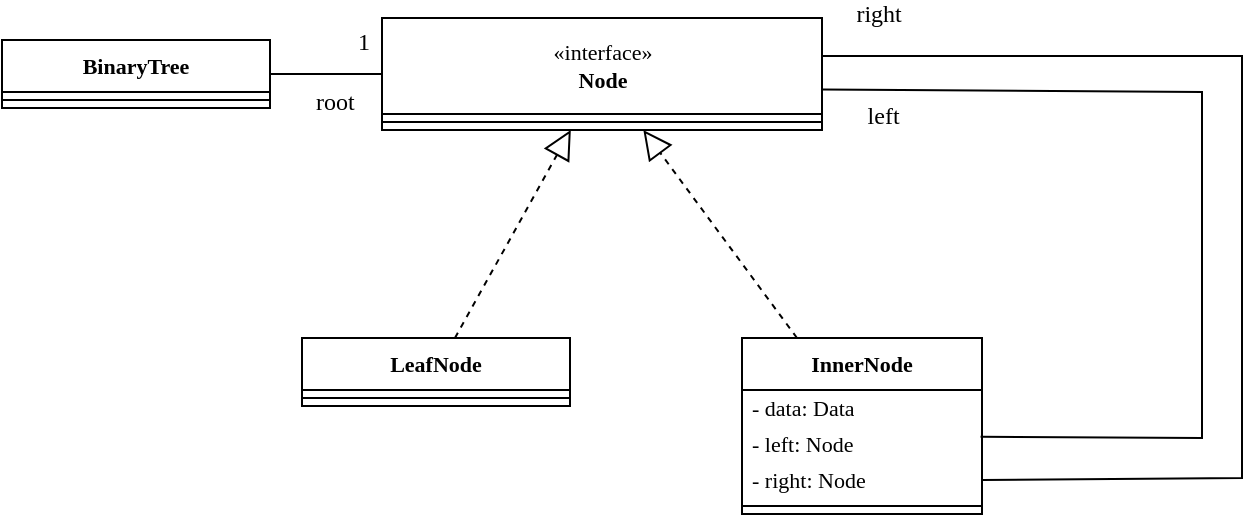 <mxfile>
    <diagram id="Q8ZCVBfkGdzVq4fk389N" name="Page-1">
        <mxGraphModel dx="768" dy="876" grid="1" gridSize="10" guides="1" tooltips="1" connect="1" arrows="1" fold="1" page="1" pageScale="1" pageWidth="827" pageHeight="1169" math="1" shadow="0">
            <root>
                <mxCell id="0"/>
                <mxCell id="1" parent="0"/>
                <mxCell id="68" value="LeafNode" style="swimlane;fontStyle=1;align=center;verticalAlign=top;childLayout=stackLayout;horizontal=1;startSize=26;horizontalStack=0;resizeParent=1;resizeParentMax=0;resizeLast=0;collapsible=1;marginBottom=0;fontFamily=Alegreya Sans;fontSize=11;fontSource=https%3A%2F%2Ffonts.googleapis.com%2Fcss%3Ffamily%3DAlegreya%2BSans;" parent="1" vertex="1">
                    <mxGeometry x="290" y="420" width="134" height="34" as="geometry">
                        <mxRectangle x="850" y="510" width="80" height="30" as="alternateBounds"/>
                    </mxGeometry>
                </mxCell>
                <mxCell id="71" value="" style="line;strokeWidth=1;fillColor=none;align=left;verticalAlign=middle;spacingTop=-1;spacingLeft=3;spacingRight=3;rotatable=0;labelPosition=right;points=[];portConstraint=eastwest;strokeColor=inherit;fontFamily=Alegreya;fontSize=11;" parent="68" vertex="1">
                    <mxGeometry y="26" width="134" height="8" as="geometry"/>
                </mxCell>
                <mxCell id="76" value="&lt;span style=&quot;font-weight: normal;&quot;&gt;«interface»&lt;br&gt;&lt;/span&gt;Node" style="swimlane;fontStyle=1;align=center;verticalAlign=middle;childLayout=stackLayout;horizontal=1;startSize=48;horizontalStack=0;resizeParent=1;resizeParentMax=0;resizeLast=0;collapsible=1;marginBottom=0;fontFamily=Alegreya Sans;fontSize=11;fontSource=https%3A%2F%2Ffonts.googleapis.com%2Fcss%3Ffamily%3DAlegreya%2BSans;html=1;" parent="1" vertex="1">
                    <mxGeometry x="330" y="260" width="220" height="56" as="geometry">
                        <mxRectangle x="850" y="510" width="80" height="30" as="alternateBounds"/>
                    </mxGeometry>
                </mxCell>
                <mxCell id="77" value="" style="line;strokeWidth=1;fillColor=none;align=left;verticalAlign=middle;spacingTop=-1;spacingLeft=3;spacingRight=3;rotatable=0;labelPosition=right;points=[];portConstraint=eastwest;strokeColor=inherit;fontFamily=Alegreya;fontSize=11;" parent="76" vertex="1">
                    <mxGeometry y="48" width="220" height="8" as="geometry"/>
                </mxCell>
                <mxCell id="84" value="InnerNode" style="swimlane;fontStyle=1;align=center;verticalAlign=top;childLayout=stackLayout;horizontal=1;startSize=26;horizontalStack=0;resizeParent=1;resizeParentMax=0;resizeLast=0;collapsible=1;marginBottom=0;fontFamily=Alegreya Sans;fontSize=11;fontSource=https%3A%2F%2Ffonts.googleapis.com%2Fcss%3Ffamily%3DAlegreya%2BSans;" parent="1" vertex="1">
                    <mxGeometry x="510" y="420" width="120" height="88" as="geometry">
                        <mxRectangle x="850" y="510" width="80" height="30" as="alternateBounds"/>
                    </mxGeometry>
                </mxCell>
                <mxCell id="85" value="- data: Data" style="text;strokeColor=none;fillColor=none;align=left;verticalAlign=middle;spacingLeft=3;spacingRight=4;overflow=hidden;rotatable=0;points=[[0,0.5],[1,0.5]];portConstraint=eastwest;fontFamily=Alegreya;fontSize=11;fontStyle=0;html=1;imageWidth=24;imageHeight=24;comic=0;imageAspect=0;" parent="84" vertex="1">
                    <mxGeometry y="26" width="120" height="18" as="geometry"/>
                </mxCell>
                <mxCell id="86" value="- left: Node" style="text;strokeColor=none;fillColor=none;align=left;verticalAlign=middle;spacingLeft=3;spacingRight=4;overflow=hidden;rotatable=0;points=[[0,0.5],[1,0.5]];portConstraint=eastwest;fontFamily=Alegreya;fontSize=11;fontStyle=0;html=1;imageWidth=24;imageHeight=24;comic=0;imageAspect=0;" parent="84" vertex="1">
                    <mxGeometry y="44" width="120" height="18" as="geometry"/>
                </mxCell>
                <mxCell id="90" value="- right: Node" style="text;strokeColor=none;fillColor=none;align=left;verticalAlign=middle;spacingLeft=3;spacingRight=4;overflow=hidden;rotatable=0;points=[[0,0.5],[1,0.5]];portConstraint=eastwest;fontFamily=Alegreya;fontSize=11;fontStyle=0;html=1;imageWidth=24;imageHeight=24;comic=0;imageAspect=0;" parent="84" vertex="1">
                    <mxGeometry y="62" width="120" height="18" as="geometry"/>
                </mxCell>
                <mxCell id="87" value="" style="line;strokeWidth=1;fillColor=none;align=left;verticalAlign=middle;spacingTop=-1;spacingLeft=3;spacingRight=3;rotatable=0;labelPosition=right;points=[];portConstraint=eastwest;strokeColor=inherit;fontFamily=Alegreya;fontSize=11;" parent="84" vertex="1">
                    <mxGeometry y="80" width="120" height="8" as="geometry"/>
                </mxCell>
                <mxCell id="105" value="" style="endArrow=block;dashed=1;endFill=0;endSize=12;html=1;fontFamily=Alegreya Sans;fontSource=https%3A%2F%2Ffonts.googleapis.com%2Fcss%3Ffamily%3DAlegreya%2BSans;rounded=0;" parent="1" source="68" target="76" edge="1">
                    <mxGeometry width="160" relative="1" as="geometry">
                        <mxPoint x="230" y="433" as="sourcePoint"/>
                        <mxPoint x="230" y="376" as="targetPoint"/>
                        <Array as="points"/>
                    </mxGeometry>
                </mxCell>
                <mxCell id="107" value="" style="endArrow=block;dashed=1;endFill=0;endSize=12;html=1;fontFamily=Alegreya Sans;fontSource=https%3A%2F%2Ffonts.googleapis.com%2Fcss%3Ffamily%3DAlegreya%2BSans;" parent="1" source="84" target="76" edge="1">
                    <mxGeometry width="160" relative="1" as="geometry">
                        <mxPoint x="60" y="310" as="sourcePoint"/>
                        <mxPoint x="60" y="253" as="targetPoint"/>
                    </mxGeometry>
                </mxCell>
                <mxCell id="108" value="BinaryTree" style="swimlane;fontStyle=1;align=center;verticalAlign=top;childLayout=stackLayout;horizontal=1;startSize=26;horizontalStack=0;resizeParent=1;resizeParentMax=0;resizeLast=0;collapsible=1;marginBottom=0;fontFamily=Alegreya Sans;fontSize=11;fontSource=https%3A%2F%2Ffonts.googleapis.com%2Fcss%3Ffamily%3DAlegreya%2BSans;" parent="1" vertex="1">
                    <mxGeometry x="140" y="271" width="134" height="34" as="geometry">
                        <mxRectangle x="850" y="510" width="80" height="30" as="alternateBounds"/>
                    </mxGeometry>
                </mxCell>
                <mxCell id="111" value="" style="line;strokeWidth=1;fillColor=none;align=left;verticalAlign=middle;spacingTop=-1;spacingLeft=3;spacingRight=3;rotatable=0;labelPosition=right;points=[];portConstraint=eastwest;strokeColor=inherit;fontFamily=Alegreya;fontSize=11;" parent="108" vertex="1">
                    <mxGeometry y="26" width="134" height="8" as="geometry"/>
                </mxCell>
                <mxCell id="119" value="" style="endArrow=none;shadow=0;strokeWidth=1;rounded=0;endFill=0;elbow=vertical;exitX=1.001;exitY=0.638;exitDx=0;exitDy=0;exitPerimeter=0;entryX=0.994;entryY=0.302;entryDx=0;entryDy=0;entryPerimeter=0;" parent="1" source="76" target="86" edge="1">
                    <mxGeometry x="0.5" y="41" relative="1" as="geometry">
                        <mxPoint x="800" y="389.6" as="sourcePoint"/>
                        <mxPoint x="700" y="470" as="targetPoint"/>
                        <mxPoint x="-40" y="32" as="offset"/>
                        <Array as="points">
                            <mxPoint x="740" y="297"/>
                            <mxPoint x="740" y="470"/>
                        </Array>
                    </mxGeometry>
                </mxCell>
                <mxCell id="120" value="right" style="resizable=0;align=left;verticalAlign=bottom;labelBackgroundColor=none;fontSize=12;fontFamily=Alegreya;spacingBottom=2;" parent="119" connectable="0" vertex="1">
                    <mxGeometry x="-1" relative="1" as="geometry">
                        <mxPoint x="15" y="-27" as="offset"/>
                    </mxGeometry>
                </mxCell>
                <mxCell id="121" value="left" style="resizable=0;align=right;verticalAlign=bottom;labelBackgroundColor=none;fontSize=12;fontFamily=Alegreya;spacingBottom=2;" parent="119" connectable="0" vertex="1">
                    <mxGeometry x="1" relative="1" as="geometry">
                        <mxPoint x="-39" y="-150" as="offset"/>
                    </mxGeometry>
                </mxCell>
                <mxCell id="123" value="" style="endArrow=none;shadow=0;strokeWidth=1;rounded=0;endFill=0;elbow=vertical;exitX=1;exitY=0.5;exitDx=0;exitDy=0;" parent="1" source="90" edge="1">
                    <mxGeometry x="0.5" y="41" relative="1" as="geometry">
                        <mxPoint x="340" y="604.6" as="sourcePoint"/>
                        <mxPoint x="550" y="279" as="targetPoint"/>
                        <mxPoint x="-40" y="32" as="offset"/>
                        <Array as="points">
                            <mxPoint x="760" y="490"/>
                            <mxPoint x="760" y="279"/>
                        </Array>
                    </mxGeometry>
                </mxCell>
                <mxCell id="128" value="" style="endArrow=none;html=1;rounded=0;align=center;verticalAlign=top;endFill=0;labelBackgroundColor=none;fontFamily=Alegreya;fontSource=https%3A%2F%2Ffonts.googleapis.com%2Fcss%3Ffamily%3DAlegreya;" parent="1" source="76" target="108" edge="1">
                    <mxGeometry relative="1" as="geometry">
                        <mxPoint x="822" y="460" as="sourcePoint"/>
                        <mxPoint x="982" y="460" as="targetPoint"/>
                    </mxGeometry>
                </mxCell>
                <mxCell id="129" value="root" style="resizable=0;html=1;align=left;verticalAlign=bottom;labelBackgroundColor=none;fontFamily=Alegreya;fontSource=https%3A%2F%2Ffonts.googleapis.com%2Fcss%3Ffamily%3DAlegreya;" parent="128" connectable="0" vertex="1">
                    <mxGeometry x="-1" relative="1" as="geometry">
                        <mxPoint x="-35" y="22" as="offset"/>
                    </mxGeometry>
                </mxCell>
                <mxCell id="130" value="1" style="resizable=0;html=1;align=left;verticalAlign=top;labelBackgroundColor=none;fontFamily=Alegreya;fontSource=https%3A%2F%2Ffonts.googleapis.com%2Fcss%3Ffamily%3DAlegreya;" parent="128" connectable="0" vertex="1">
                    <mxGeometry x="-1" relative="1" as="geometry">
                        <mxPoint x="-14" y="-30" as="offset"/>
                    </mxGeometry>
                </mxCell>
            </root>
        </mxGraphModel>
    </diagram>
</mxfile>
